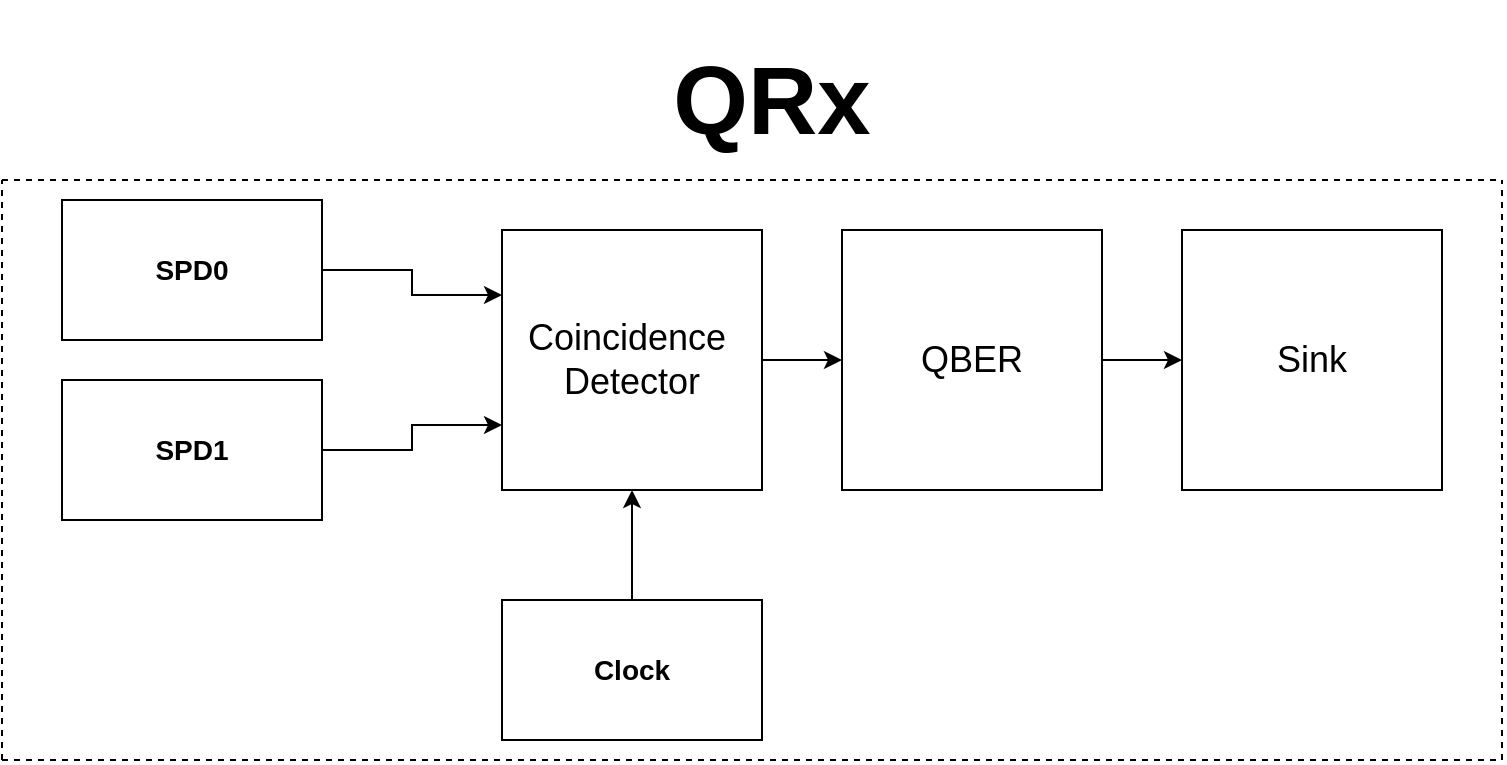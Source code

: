 <mxfile version="9.3.1" type="device" userAgent="Mozilla/5.0 (Windows NT 10.0; Win64; x64) AppleWebKit/537.36 (KHTML, like Gecko) draw.io/9.3.1 Chrome/66.0.336.181 Electron/3.0.6 Safari/537.36" editor="www.draw.io"><diagram id="_VTiNpYMUxNzhUOY5PyP" name="Page-1"><mxGraphModel dx="1028" dy="604" grid="1" gridSize="10" guides="1" tooltips="1" connect="1" arrows="1" fold="1" page="1" pageScale="1" pageWidth="1654" pageHeight="2336" background="#ffffff" math="0" shadow="0"><root><mxCell id="0"/><mxCell id="1" parent="0"/><mxCell id="IeUuQiGDimVgmV_ibNDz-15" style="edgeStyle=orthogonalEdgeStyle;rounded=0;orthogonalLoop=1;jettySize=auto;html=1;exitX=1;exitY=0.5;exitDx=0;exitDy=0;entryX=0;entryY=0.5;entryDx=0;entryDy=0;" parent="1" source="IeUuQiGDimVgmV_ibNDz-1" target="IeUuQiGDimVgmV_ibNDz-14" edge="1"><mxGeometry relative="1" as="geometry"/></mxCell><mxCell id="IeUuQiGDimVgmV_ibNDz-1" value="&lt;font style=&quot;font-size: 18px&quot;&gt;Coincidence&amp;nbsp;&lt;br&gt;Detector&lt;/font&gt;" style="whiteSpace=wrap;html=1;aspect=fixed;" parent="1" vertex="1"><mxGeometry x="450" y="295" width="130" height="130" as="geometry"/></mxCell><mxCell id="IeUuQiGDimVgmV_ibNDz-12" style="edgeStyle=orthogonalEdgeStyle;rounded=0;orthogonalLoop=1;jettySize=auto;html=1;entryX=0;entryY=0.25;entryDx=0;entryDy=0;" parent="1" source="IeUuQiGDimVgmV_ibNDz-2" target="IeUuQiGDimVgmV_ibNDz-1" edge="1"><mxGeometry relative="1" as="geometry"/></mxCell><mxCell id="IeUuQiGDimVgmV_ibNDz-2" value="&lt;font style=&quot;font-size: 14px&quot;&gt;&lt;b&gt;SPD0&lt;/b&gt;&lt;/font&gt;" style="rounded=0;whiteSpace=wrap;html=1;" parent="1" vertex="1"><mxGeometry x="230" y="280" width="130" height="70" as="geometry"/></mxCell><mxCell id="IeUuQiGDimVgmV_ibNDz-13" style="edgeStyle=orthogonalEdgeStyle;rounded=0;orthogonalLoop=1;jettySize=auto;html=1;exitX=1;exitY=0.5;exitDx=0;exitDy=0;entryX=0;entryY=0.75;entryDx=0;entryDy=0;" parent="1" source="IeUuQiGDimVgmV_ibNDz-3" target="IeUuQiGDimVgmV_ibNDz-1" edge="1"><mxGeometry relative="1" as="geometry"/></mxCell><mxCell id="IeUuQiGDimVgmV_ibNDz-3" value="&lt;font style=&quot;font-size: 14px&quot;&gt;&lt;b&gt;SPD1&lt;/b&gt;&lt;/font&gt;" style="rounded=0;whiteSpace=wrap;html=1;" parent="1" vertex="1"><mxGeometry x="230" y="370" width="130" height="70" as="geometry"/></mxCell><mxCell id="2" style="edgeStyle=orthogonalEdgeStyle;rounded=0;html=1;exitX=0.5;exitY=0;entryX=0.5;entryY=1;jettySize=auto;orthogonalLoop=1;" edge="1" parent="1" source="IeUuQiGDimVgmV_ibNDz-8" target="IeUuQiGDimVgmV_ibNDz-1"><mxGeometry relative="1" as="geometry"/></mxCell><mxCell id="IeUuQiGDimVgmV_ibNDz-8" value="&lt;font style=&quot;font-size: 14px&quot;&gt;&lt;b&gt;Clock&lt;/b&gt;&lt;/font&gt;" style="rounded=0;whiteSpace=wrap;html=1;" parent="1" vertex="1"><mxGeometry x="450" y="480" width="130" height="70" as="geometry"/></mxCell><mxCell id="IeUuQiGDimVgmV_ibNDz-18" style="edgeStyle=orthogonalEdgeStyle;rounded=0;orthogonalLoop=1;jettySize=auto;html=1;exitX=1;exitY=0.5;exitDx=0;exitDy=0;entryX=0;entryY=0.5;entryDx=0;entryDy=0;" parent="1" source="IeUuQiGDimVgmV_ibNDz-14" target="IeUuQiGDimVgmV_ibNDz-17" edge="1"><mxGeometry relative="1" as="geometry"/></mxCell><mxCell id="IeUuQiGDimVgmV_ibNDz-14" value="&lt;span style=&quot;font-size: 18px&quot;&gt;QBER&lt;/span&gt;" style="whiteSpace=wrap;html=1;aspect=fixed;" parent="1" vertex="1"><mxGeometry x="620" y="295" width="130" height="130" as="geometry"/></mxCell><mxCell id="IeUuQiGDimVgmV_ibNDz-17" value="&lt;span style=&quot;font-size: 18px&quot;&gt;Sink&lt;/span&gt;" style="whiteSpace=wrap;html=1;aspect=fixed;" parent="1" vertex="1"><mxGeometry x="790" y="295" width="130" height="130" as="geometry"/></mxCell><mxCell id="3" value="" style="endArrow=none;dashed=1;html=1;" edge="1" parent="1"><mxGeometry width="50" height="50" relative="1" as="geometry"><mxPoint x="200" y="560" as="sourcePoint"/><mxPoint x="200" y="270" as="targetPoint"/></mxGeometry></mxCell><mxCell id="4" value="" style="endArrow=none;dashed=1;html=1;" edge="1" parent="1"><mxGeometry width="50" height="50" relative="1" as="geometry"><mxPoint x="200" y="560" as="sourcePoint"/><mxPoint x="950" y="560" as="targetPoint"/></mxGeometry></mxCell><mxCell id="5" value="" style="endArrow=none;dashed=1;html=1;" edge="1" parent="1"><mxGeometry width="50" height="50" relative="1" as="geometry"><mxPoint x="950" y="560" as="sourcePoint"/><mxPoint x="950" y="270" as="targetPoint"/><Array as="points"/></mxGeometry></mxCell><mxCell id="6" value="" style="endArrow=none;dashed=1;html=1;" edge="1" parent="1"><mxGeometry width="50" height="50" relative="1" as="geometry"><mxPoint x="200" y="270" as="sourcePoint"/><mxPoint x="950" y="270" as="targetPoint"/></mxGeometry></mxCell><mxCell id="7" value="&lt;font style=&quot;font-size: 48px&quot;&gt;&lt;b&gt;QRx&lt;/b&gt;&lt;/font&gt;" style="text;html=1;strokeColor=none;fillColor=none;align=center;verticalAlign=middle;whiteSpace=wrap;rounded=0;" vertex="1" parent="1"><mxGeometry x="500" y="180" width="170" height="100" as="geometry"/></mxCell></root></mxGraphModel></diagram></mxfile>